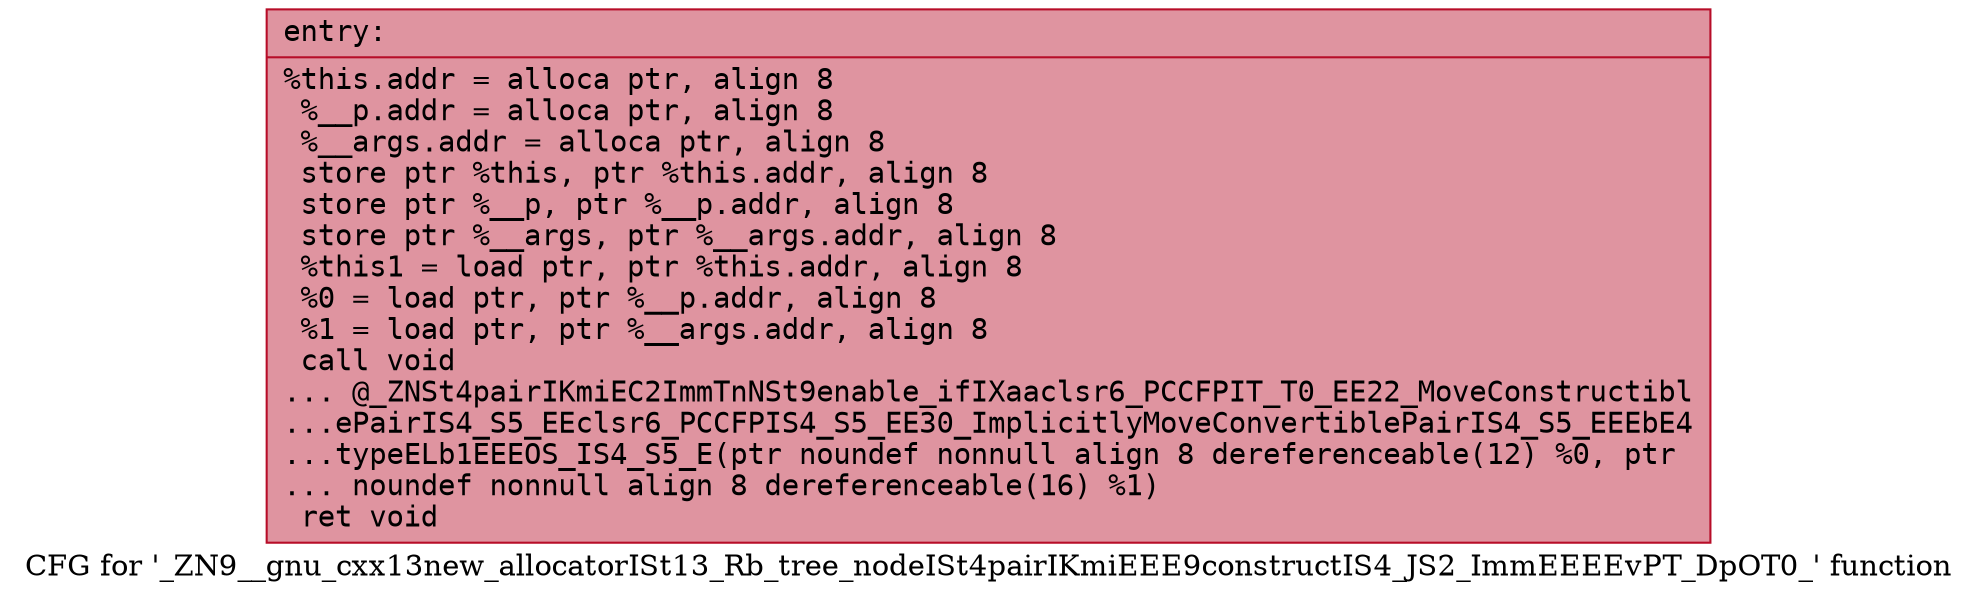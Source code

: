 digraph "CFG for '_ZN9__gnu_cxx13new_allocatorISt13_Rb_tree_nodeISt4pairIKmiEEE9constructIS4_JS2_ImmEEEEvPT_DpOT0_' function" {
	label="CFG for '_ZN9__gnu_cxx13new_allocatorISt13_Rb_tree_nodeISt4pairIKmiEEE9constructIS4_JS2_ImmEEEEvPT_DpOT0_' function";

	Node0x55dfe4bdd2b0 [shape=record,color="#b70d28ff", style=filled, fillcolor="#b70d2870" fontname="Courier",label="{entry:\l|  %this.addr = alloca ptr, align 8\l  %__p.addr = alloca ptr, align 8\l  %__args.addr = alloca ptr, align 8\l  store ptr %this, ptr %this.addr, align 8\l  store ptr %__p, ptr %__p.addr, align 8\l  store ptr %__args, ptr %__args.addr, align 8\l  %this1 = load ptr, ptr %this.addr, align 8\l  %0 = load ptr, ptr %__p.addr, align 8\l  %1 = load ptr, ptr %__args.addr, align 8\l  call void\l... @_ZNSt4pairIKmiEC2ImmTnNSt9enable_ifIXaaclsr6_PCCFPIT_T0_EE22_MoveConstructibl\l...ePairIS4_S5_EEclsr6_PCCFPIS4_S5_EE30_ImplicitlyMoveConvertiblePairIS4_S5_EEEbE4\l...typeELb1EEEOS_IS4_S5_E(ptr noundef nonnull align 8 dereferenceable(12) %0, ptr\l... noundef nonnull align 8 dereferenceable(16) %1)\l  ret void\l}"];
}
